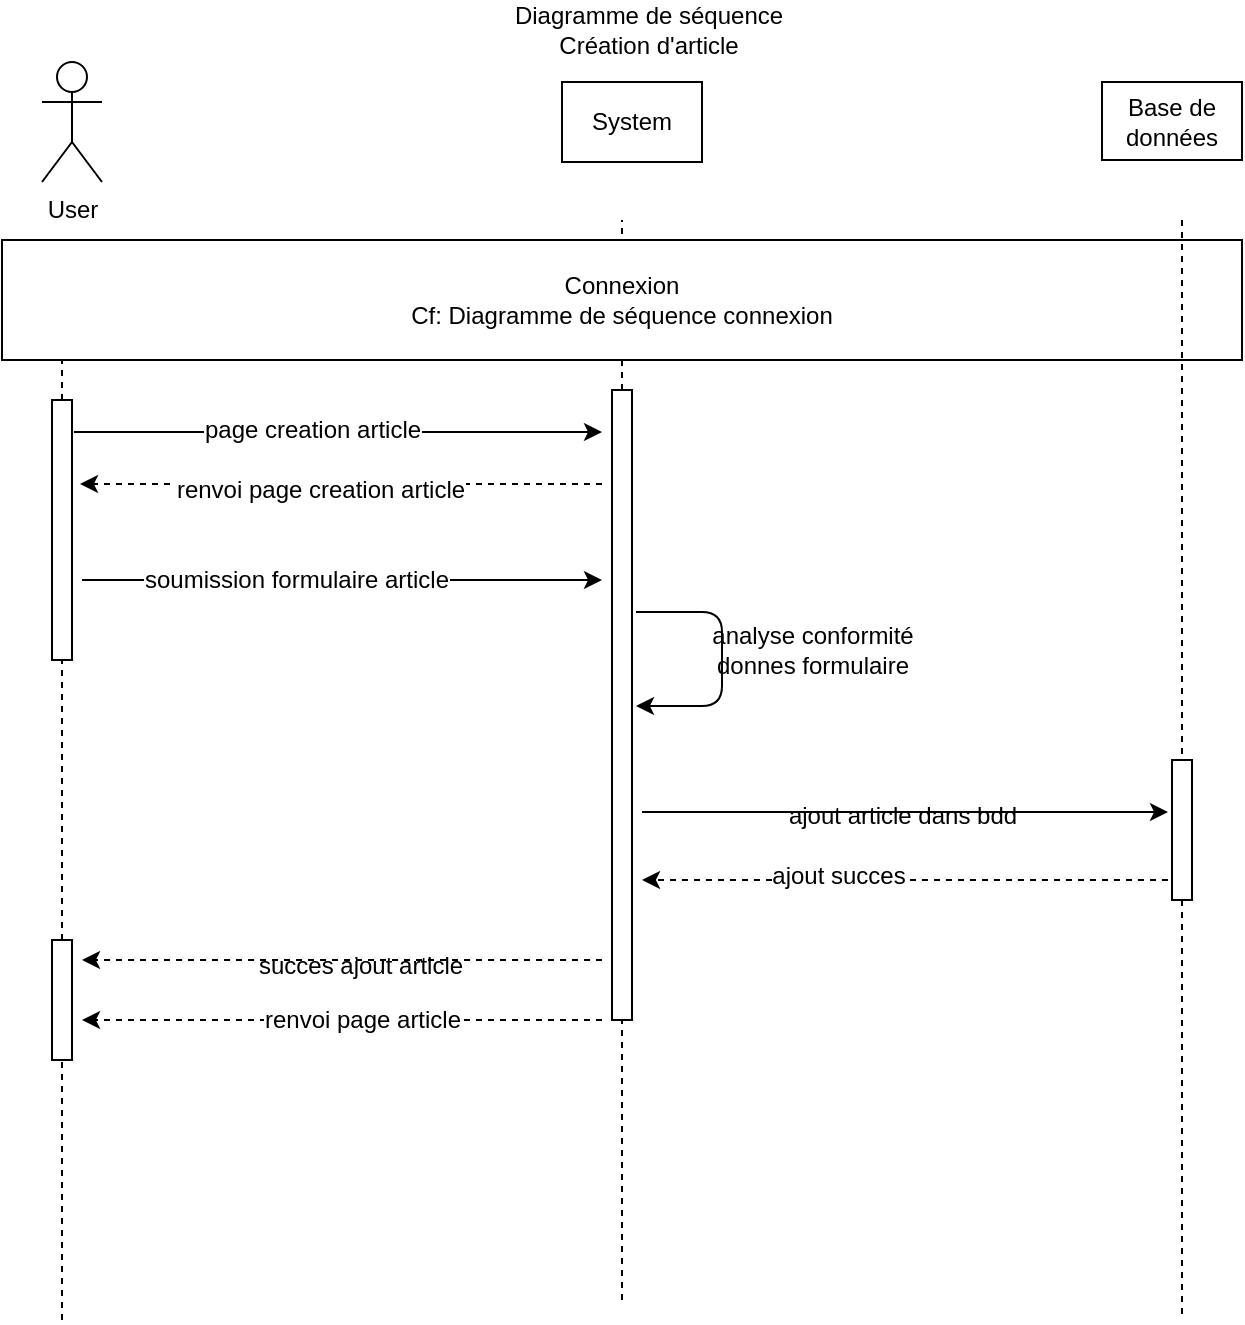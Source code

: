 <mxfile version="12.3.7" type="device" pages="1"><diagram id="YJLFHBzKsEJQCvKpSm7N" name="Page-1"><mxGraphModel dx="1352" dy="767" grid="1" gridSize="10" guides="1" tooltips="1" connect="1" arrows="1" fold="1" page="1" pageScale="1" pageWidth="827" pageHeight="1169" math="0" shadow="0"><root><mxCell id="0"/><mxCell id="1" parent="0"/><mxCell id="Ar54_Ry4tyZTBmPXKeR2-1" value="&lt;div&gt;Diagramme de séquence&lt;/div&gt;&lt;div&gt;Création d'article&lt;br&gt;&lt;/div&gt;" style="text;html=1;align=center;verticalAlign=middle;resizable=0;points=[];;autosize=1;" vertex="1" parent="1"><mxGeometry x="328" y="10" width="170" height="30" as="geometry"/></mxCell><mxCell id="Ar54_Ry4tyZTBmPXKeR2-2" value="User" style="shape=umlActor;verticalLabelPosition=bottom;labelBackgroundColor=#ffffff;verticalAlign=top;html=1;outlineConnect=0;" vertex="1" parent="1"><mxGeometry x="110" y="41" width="30" height="60" as="geometry"/></mxCell><mxCell id="Ar54_Ry4tyZTBmPXKeR2-3" value="System" style="rounded=0;whiteSpace=wrap;html=1;" vertex="1" parent="1"><mxGeometry x="370" y="51" width="70" height="40" as="geometry"/></mxCell><mxCell id="Ar54_Ry4tyZTBmPXKeR2-4" value="Base de données" style="rounded=0;whiteSpace=wrap;html=1;" vertex="1" parent="1"><mxGeometry x="640" y="51" width="70" height="39" as="geometry"/></mxCell><mxCell id="Ar54_Ry4tyZTBmPXKeR2-5" value="" style="endArrow=none;dashed=1;html=1;" edge="1" parent="1" source="Ar54_Ry4tyZTBmPXKeR2-13"><mxGeometry width="50" height="50" relative="1" as="geometry"><mxPoint x="120" y="670" as="sourcePoint"/><mxPoint x="120" y="130" as="targetPoint"/></mxGeometry></mxCell><mxCell id="Ar54_Ry4tyZTBmPXKeR2-6" value="" style="endArrow=none;dashed=1;html=1;" edge="1" parent="1" source="Ar54_Ry4tyZTBmPXKeR2-15"><mxGeometry width="50" height="50" relative="1" as="geometry"><mxPoint x="400" y="660" as="sourcePoint"/><mxPoint x="400" y="120" as="targetPoint"/></mxGeometry></mxCell><mxCell id="Ar54_Ry4tyZTBmPXKeR2-7" value="" style="endArrow=none;dashed=1;html=1;" edge="1" parent="1" source="Ar54_Ry4tyZTBmPXKeR2-17"><mxGeometry width="50" height="50" relative="1" as="geometry"><mxPoint x="680" y="120" as="sourcePoint"/><mxPoint x="680" y="670" as="targetPoint"/></mxGeometry></mxCell><mxCell id="Ar54_Ry4tyZTBmPXKeR2-8" value="&lt;div&gt;Connexion&lt;/div&gt;&lt;div&gt;Cf: Diagramme de séquence connexion&lt;br&gt;&lt;/div&gt;" style="rounded=0;whiteSpace=wrap;html=1;" vertex="1" parent="1"><mxGeometry x="90" y="130" width="620" height="60" as="geometry"/></mxCell><mxCell id="Ar54_Ry4tyZTBmPXKeR2-13" value="" style="rounded=0;whiteSpace=wrap;html=1;" vertex="1" parent="1"><mxGeometry x="115" y="210" width="10" height="130" as="geometry"/></mxCell><mxCell id="Ar54_Ry4tyZTBmPXKeR2-14" value="" style="endArrow=none;dashed=1;html=1;" edge="1" parent="1" source="Ar54_Ry4tyZTBmPXKeR2-34" target="Ar54_Ry4tyZTBmPXKeR2-13"><mxGeometry width="50" height="50" relative="1" as="geometry"><mxPoint x="120" y="670" as="sourcePoint"/><mxPoint x="120" y="130" as="targetPoint"/></mxGeometry></mxCell><mxCell id="Ar54_Ry4tyZTBmPXKeR2-15" value="" style="rounded=0;whiteSpace=wrap;html=1;" vertex="1" parent="1"><mxGeometry x="395" y="205" width="10" height="315" as="geometry"/></mxCell><mxCell id="Ar54_Ry4tyZTBmPXKeR2-16" value="" style="endArrow=none;dashed=1;html=1;" edge="1" parent="1" target="Ar54_Ry4tyZTBmPXKeR2-15"><mxGeometry width="50" height="50" relative="1" as="geometry"><mxPoint x="400" y="660" as="sourcePoint"/><mxPoint x="400" y="120" as="targetPoint"/></mxGeometry></mxCell><mxCell id="Ar54_Ry4tyZTBmPXKeR2-17" value="" style="rounded=0;whiteSpace=wrap;html=1;" vertex="1" parent="1"><mxGeometry x="675" y="390" width="10" height="70" as="geometry"/></mxCell><mxCell id="Ar54_Ry4tyZTBmPXKeR2-18" value="" style="endArrow=none;dashed=1;html=1;" edge="1" parent="1" target="Ar54_Ry4tyZTBmPXKeR2-17"><mxGeometry width="50" height="50" relative="1" as="geometry"><mxPoint x="680" y="120" as="sourcePoint"/><mxPoint x="680" y="670" as="targetPoint"/></mxGeometry></mxCell><mxCell id="Ar54_Ry4tyZTBmPXKeR2-19" value="" style="endArrow=classic;html=1;exitX=1.1;exitY=0.123;exitDx=0;exitDy=0;exitPerimeter=0;" edge="1" parent="1" source="Ar54_Ry4tyZTBmPXKeR2-13"><mxGeometry width="50" height="50" relative="1" as="geometry"><mxPoint x="90" y="740" as="sourcePoint"/><mxPoint x="390" y="226" as="targetPoint"/></mxGeometry></mxCell><mxCell id="Ar54_Ry4tyZTBmPXKeR2-20" value="page creation article" style="text;html=1;align=center;verticalAlign=middle;resizable=0;points=[];;labelBackgroundColor=#ffffff;" vertex="1" connectable="0" parent="Ar54_Ry4tyZTBmPXKeR2-19"><mxGeometry x="-0.099" y="1" relative="1" as="geometry"><mxPoint as="offset"/></mxGeometry></mxCell><mxCell id="Ar54_Ry4tyZTBmPXKeR2-21" value="" style="endArrow=classic;dashed=1;html=1;entryX=1.4;entryY=0.323;entryDx=0;entryDy=0;entryPerimeter=0;endFill=1;" edge="1" parent="1" target="Ar54_Ry4tyZTBmPXKeR2-13"><mxGeometry width="50" height="50" relative="1" as="geometry"><mxPoint x="390" y="252" as="sourcePoint"/><mxPoint x="140" y="690" as="targetPoint"/></mxGeometry></mxCell><mxCell id="Ar54_Ry4tyZTBmPXKeR2-22" value="renvoi page creation article" style="text;html=1;align=center;verticalAlign=middle;resizable=0;points=[];;labelBackgroundColor=#ffffff;" vertex="1" connectable="0" parent="Ar54_Ry4tyZTBmPXKeR2-21"><mxGeometry x="0.083" y="3" relative="1" as="geometry"><mxPoint as="offset"/></mxGeometry></mxCell><mxCell id="Ar54_Ry4tyZTBmPXKeR2-24" value="" style="endArrow=classic;html=1;" edge="1" parent="1"><mxGeometry width="50" height="50" relative="1" as="geometry"><mxPoint x="130" y="300" as="sourcePoint"/><mxPoint x="390" y="300" as="targetPoint"/></mxGeometry></mxCell><mxCell id="Ar54_Ry4tyZTBmPXKeR2-25" value="soumission formulaire article" style="text;html=1;align=center;verticalAlign=middle;resizable=0;points=[];;labelBackgroundColor=#ffffff;" vertex="1" connectable="0" parent="Ar54_Ry4tyZTBmPXKeR2-24"><mxGeometry x="-0.177" relative="1" as="geometry"><mxPoint as="offset"/></mxGeometry></mxCell><mxCell id="Ar54_Ry4tyZTBmPXKeR2-26" value="" style="endArrow=classic;html=1;" edge="1" parent="1"><mxGeometry width="50" height="50" relative="1" as="geometry"><mxPoint x="407" y="316" as="sourcePoint"/><mxPoint x="407" y="363" as="targetPoint"/><Array as="points"><mxPoint x="450" y="316"/><mxPoint x="450" y="363"/></Array></mxGeometry></mxCell><mxCell id="Ar54_Ry4tyZTBmPXKeR2-27" value="&lt;div&gt;analyse conformité &lt;br&gt;&lt;/div&gt;&lt;div&gt;donnes formulaire&lt;/div&gt;" style="text;html=1;align=center;verticalAlign=middle;resizable=0;points=[];;autosize=1;" vertex="1" parent="1"><mxGeometry x="430" y="320" width="130" height="30" as="geometry"/></mxCell><mxCell id="Ar54_Ry4tyZTBmPXKeR2-28" value="" style="endArrow=classic;html=1;" edge="1" parent="1"><mxGeometry width="50" height="50" relative="1" as="geometry"><mxPoint x="410" y="416" as="sourcePoint"/><mxPoint x="673" y="416" as="targetPoint"/></mxGeometry></mxCell><mxCell id="Ar54_Ry4tyZTBmPXKeR2-29" value="ajout article dans bdd" style="text;html=1;align=center;verticalAlign=middle;resizable=0;points=[];;autosize=1;" vertex="1" parent="1"><mxGeometry x="465" y="408" width="150" height="20" as="geometry"/></mxCell><mxCell id="Ar54_Ry4tyZTBmPXKeR2-31" value="" style="endArrow=classic;html=1;exitX=-0.2;exitY=0.857;exitDx=0;exitDy=0;exitPerimeter=0;dashed=1;" edge="1" parent="1" source="Ar54_Ry4tyZTBmPXKeR2-17"><mxGeometry width="50" height="50" relative="1" as="geometry"><mxPoint x="90" y="740" as="sourcePoint"/><mxPoint x="410" y="450" as="targetPoint"/></mxGeometry></mxCell><mxCell id="Ar54_Ry4tyZTBmPXKeR2-33" value="ajout succes" style="text;html=1;align=center;verticalAlign=middle;resizable=0;points=[];;labelBackgroundColor=#ffffff;" vertex="1" connectable="0" parent="Ar54_Ry4tyZTBmPXKeR2-31"><mxGeometry x="0.255" y="-2" relative="1" as="geometry"><mxPoint as="offset"/></mxGeometry></mxCell><mxCell id="Ar54_Ry4tyZTBmPXKeR2-34" value="" style="rounded=0;whiteSpace=wrap;html=1;" vertex="1" parent="1"><mxGeometry x="115" y="480" width="10" height="60" as="geometry"/></mxCell><mxCell id="Ar54_Ry4tyZTBmPXKeR2-35" value="" style="endArrow=none;dashed=1;html=1;" edge="1" parent="1" target="Ar54_Ry4tyZTBmPXKeR2-34"><mxGeometry width="50" height="50" relative="1" as="geometry"><mxPoint x="120" y="670" as="sourcePoint"/><mxPoint x="120" y="340" as="targetPoint"/></mxGeometry></mxCell><mxCell id="Ar54_Ry4tyZTBmPXKeR2-36" value="" style="endArrow=classic;html=1;dashed=1;" edge="1" parent="1"><mxGeometry width="50" height="50" relative="1" as="geometry"><mxPoint x="390" y="490" as="sourcePoint"/><mxPoint x="130" y="490" as="targetPoint"/></mxGeometry></mxCell><mxCell id="Ar54_Ry4tyZTBmPXKeR2-38" value="succes ajout article" style="text;html=1;align=center;verticalAlign=middle;resizable=0;points=[];;autosize=1;" vertex="1" parent="1"><mxGeometry x="199" y="483" width="140" height="20" as="geometry"/></mxCell><mxCell id="Ar54_Ry4tyZTBmPXKeR2-39" value="" style="endArrow=classic;dashed=1;html=1;endFill=1;" edge="1" parent="1"><mxGeometry width="50" height="50" relative="1" as="geometry"><mxPoint x="390" y="520" as="sourcePoint"/><mxPoint x="130" y="520" as="targetPoint"/></mxGeometry></mxCell><mxCell id="Ar54_Ry4tyZTBmPXKeR2-40" value="renvoi page article" style="text;html=1;align=center;verticalAlign=middle;resizable=0;points=[];;labelBackgroundColor=#ffffff;" vertex="1" connectable="0" parent="Ar54_Ry4tyZTBmPXKeR2-39"><mxGeometry x="0.185" relative="1" as="geometry"><mxPoint x="34" as="offset"/></mxGeometry></mxCell></root></mxGraphModel></diagram></mxfile>